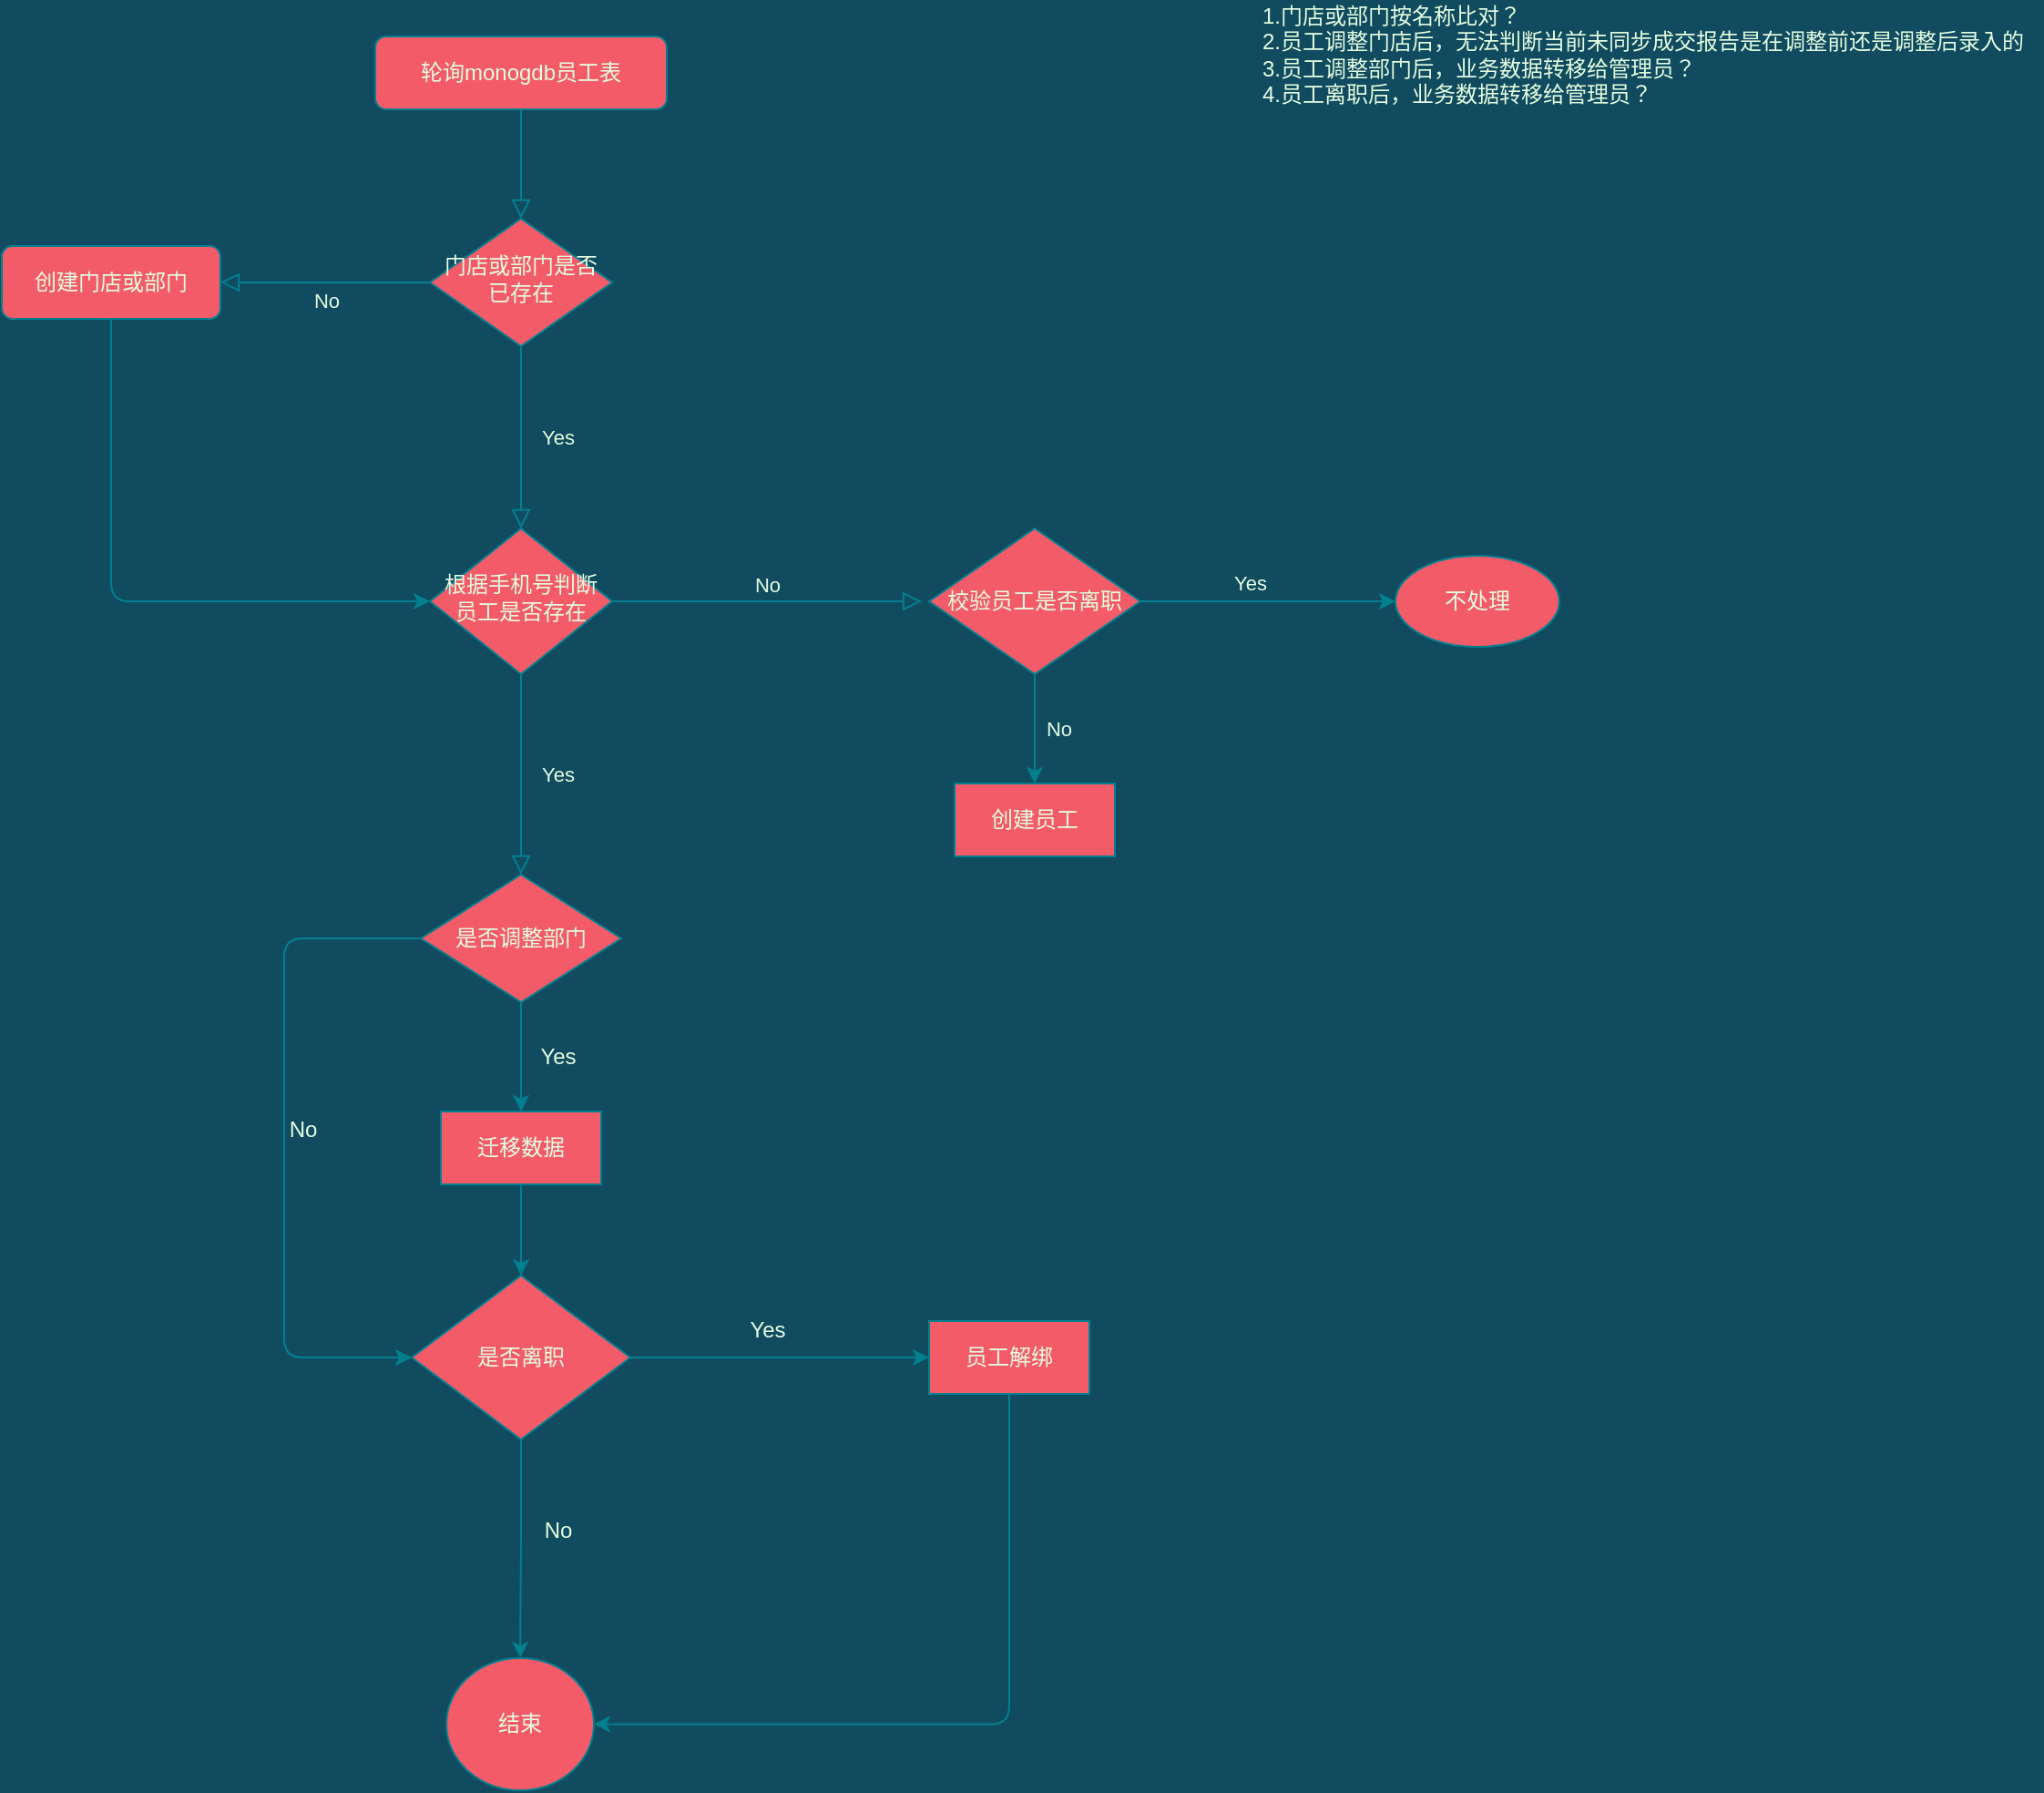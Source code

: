 <mxfile version="13.11.0" type="github">
  <diagram id="C5RBs43oDa-KdzZeNtuy" name="Page-1">
    <mxGraphModel dx="1426" dy="771" grid="1" gridSize="10" guides="1" tooltips="1" connect="1" arrows="1" fold="1" page="1" pageScale="1" pageWidth="1654" pageHeight="2336" background="#114B5F" math="0" shadow="0">
      <root>
        <mxCell id="WIyWlLk6GJQsqaUBKTNV-0" />
        <mxCell id="WIyWlLk6GJQsqaUBKTNV-1" parent="WIyWlLk6GJQsqaUBKTNV-0" />
        <mxCell id="WIyWlLk6GJQsqaUBKTNV-2" value="" style="rounded=0;html=1;jettySize=auto;orthogonalLoop=1;fontSize=11;endArrow=block;endFill=0;endSize=8;strokeWidth=1;shadow=0;labelBackgroundColor=none;edgeStyle=orthogonalEdgeStyle;strokeColor=#028090;fontColor=#E4FDE1;" parent="WIyWlLk6GJQsqaUBKTNV-1" source="WIyWlLk6GJQsqaUBKTNV-3" target="WIyWlLk6GJQsqaUBKTNV-6" edge="1">
          <mxGeometry relative="1" as="geometry" />
        </mxCell>
        <mxCell id="WIyWlLk6GJQsqaUBKTNV-3" value="轮询monogdb员工表" style="rounded=1;whiteSpace=wrap;html=1;fontSize=12;glass=0;strokeWidth=1;shadow=0;fillColor=#F45B69;strokeColor=#028090;fontColor=#E4FDE1;" parent="WIyWlLk6GJQsqaUBKTNV-1" vertex="1">
          <mxGeometry x="535" y="70" width="160" height="40" as="geometry" />
        </mxCell>
        <mxCell id="WIyWlLk6GJQsqaUBKTNV-4" value="Yes" style="rounded=0;html=1;jettySize=auto;orthogonalLoop=1;fontSize=11;endArrow=block;endFill=0;endSize=8;strokeWidth=1;shadow=0;labelBackgroundColor=none;edgeStyle=orthogonalEdgeStyle;strokeColor=#028090;fontColor=#E4FDE1;" parent="WIyWlLk6GJQsqaUBKTNV-1" source="WIyWlLk6GJQsqaUBKTNV-6" target="WIyWlLk6GJQsqaUBKTNV-10" edge="1">
          <mxGeometry y="20" relative="1" as="geometry">
            <mxPoint as="offset" />
          </mxGeometry>
        </mxCell>
        <mxCell id="WIyWlLk6GJQsqaUBKTNV-5" value="No" style="edgeStyle=orthogonalEdgeStyle;rounded=0;html=1;jettySize=auto;orthogonalLoop=1;fontSize=11;endArrow=block;endFill=0;endSize=8;strokeWidth=1;shadow=0;labelBackgroundColor=none;strokeColor=#028090;fontColor=#E4FDE1;" parent="WIyWlLk6GJQsqaUBKTNV-1" source="WIyWlLk6GJQsqaUBKTNV-6" target="WIyWlLk6GJQsqaUBKTNV-7" edge="1">
          <mxGeometry y="10" relative="1" as="geometry">
            <mxPoint as="offset" />
          </mxGeometry>
        </mxCell>
        <mxCell id="WIyWlLk6GJQsqaUBKTNV-6" value="门店或部门是否已存在" style="rhombus;whiteSpace=wrap;html=1;shadow=0;fontFamily=Helvetica;fontSize=12;align=center;strokeWidth=1;spacing=6;spacingTop=-4;fillColor=#F45B69;strokeColor=#028090;fontColor=#E4FDE1;" parent="WIyWlLk6GJQsqaUBKTNV-1" vertex="1">
          <mxGeometry x="565" y="170" width="100" height="70" as="geometry" />
        </mxCell>
        <mxCell id="KgP6qOmpHxI04-KH-3du-19" style="edgeStyle=orthogonalEdgeStyle;curved=0;rounded=1;sketch=0;orthogonalLoop=1;jettySize=auto;html=1;exitX=0.5;exitY=1;exitDx=0;exitDy=0;entryX=0;entryY=0.5;entryDx=0;entryDy=0;strokeColor=#028090;fillColor=#F45B69;fontColor=#E4FDE1;" edge="1" parent="WIyWlLk6GJQsqaUBKTNV-1" source="WIyWlLk6GJQsqaUBKTNV-7" target="WIyWlLk6GJQsqaUBKTNV-10">
          <mxGeometry relative="1" as="geometry">
            <Array as="points">
              <mxPoint x="390" y="380" />
            </Array>
          </mxGeometry>
        </mxCell>
        <mxCell id="WIyWlLk6GJQsqaUBKTNV-7" value="创建门店或部门" style="rounded=1;whiteSpace=wrap;html=1;fontSize=12;glass=0;strokeWidth=1;shadow=0;fillColor=#F45B69;strokeColor=#028090;fontColor=#E4FDE1;" parent="WIyWlLk6GJQsqaUBKTNV-1" vertex="1">
          <mxGeometry x="330" y="185" width="120" height="40" as="geometry" />
        </mxCell>
        <mxCell id="WIyWlLk6GJQsqaUBKTNV-8" value="Yes" style="rounded=0;html=1;jettySize=auto;orthogonalLoop=1;fontSize=11;endArrow=block;endFill=0;endSize=8;strokeWidth=1;shadow=0;labelBackgroundColor=none;edgeStyle=orthogonalEdgeStyle;strokeColor=#028090;fontColor=#E4FDE1;entryX=0.5;entryY=0;entryDx=0;entryDy=0;" parent="WIyWlLk6GJQsqaUBKTNV-1" source="WIyWlLk6GJQsqaUBKTNV-10" target="KgP6qOmpHxI04-KH-3du-21" edge="1">
          <mxGeometry y="20" relative="1" as="geometry">
            <mxPoint as="offset" />
            <mxPoint x="615" y="520" as="targetPoint" />
          </mxGeometry>
        </mxCell>
        <mxCell id="WIyWlLk6GJQsqaUBKTNV-9" value="No" style="edgeStyle=orthogonalEdgeStyle;rounded=0;html=1;jettySize=auto;orthogonalLoop=1;fontSize=11;endArrow=block;endFill=0;endSize=8;strokeWidth=1;shadow=0;labelBackgroundColor=none;strokeColor=#028090;fontColor=#E4FDE1;" parent="WIyWlLk6GJQsqaUBKTNV-1" source="WIyWlLk6GJQsqaUBKTNV-10" edge="1">
          <mxGeometry y="10" relative="1" as="geometry">
            <mxPoint as="offset" />
            <mxPoint x="835" y="380" as="targetPoint" />
          </mxGeometry>
        </mxCell>
        <mxCell id="WIyWlLk6GJQsqaUBKTNV-10" value="根据手机号判断员工是否存在" style="rhombus;whiteSpace=wrap;html=1;shadow=0;fontFamily=Helvetica;fontSize=12;align=center;strokeWidth=1;spacing=6;spacingTop=-4;fillColor=#F45B69;strokeColor=#028090;fontColor=#E4FDE1;" parent="WIyWlLk6GJQsqaUBKTNV-1" vertex="1">
          <mxGeometry x="565" y="340" width="100" height="80" as="geometry" />
        </mxCell>
        <mxCell id="KgP6qOmpHxI04-KH-3du-14" value="&lt;div&gt;1.门店或部门按名称比对？&lt;/div&gt;&lt;div&gt;2.员工调整门店后，无法判断当前未同步成交报告是在调整前还是调整后录入的&lt;/div&gt;&lt;div&gt;3.员工调整部门后，业务数据转移给管理员？&lt;/div&gt;&lt;div&gt;4.员工离职后，业务数据转移给管理员？&lt;/div&gt;" style="text;html=1;align=left;verticalAlign=middle;resizable=0;points=[];autosize=1;fontColor=#E4FDE1;" vertex="1" parent="WIyWlLk6GJQsqaUBKTNV-1">
          <mxGeometry x="1020" y="50" width="430" height="60" as="geometry" />
        </mxCell>
        <mxCell id="KgP6qOmpHxI04-KH-3du-38" value="" style="edgeStyle=orthogonalEdgeStyle;curved=0;rounded=1;sketch=0;orthogonalLoop=1;jettySize=auto;html=1;strokeColor=#028090;fillColor=#F45B69;fontColor=#E4FDE1;exitX=0.5;exitY=1;exitDx=0;exitDy=0;" edge="1" parent="WIyWlLk6GJQsqaUBKTNV-1" source="KgP6qOmpHxI04-KH-3du-46" target="KgP6qOmpHxI04-KH-3du-37">
          <mxGeometry relative="1" as="geometry" />
        </mxCell>
        <mxCell id="KgP6qOmpHxI04-KH-3du-47" value="" style="edgeStyle=orthogonalEdgeStyle;curved=0;rounded=1;sketch=0;orthogonalLoop=1;jettySize=auto;html=1;strokeColor=#028090;fillColor=#F45B69;fontColor=#E4FDE1;" edge="1" parent="WIyWlLk6GJQsqaUBKTNV-1" source="KgP6qOmpHxI04-KH-3du-21" target="KgP6qOmpHxI04-KH-3du-46">
          <mxGeometry relative="1" as="geometry" />
        </mxCell>
        <mxCell id="KgP6qOmpHxI04-KH-3du-49" style="edgeStyle=orthogonalEdgeStyle;curved=0;rounded=1;sketch=0;orthogonalLoop=1;jettySize=auto;html=1;exitX=0;exitY=0.5;exitDx=0;exitDy=0;entryX=0;entryY=0.5;entryDx=0;entryDy=0;strokeColor=#028090;fillColor=#F45B69;fontColor=#E4FDE1;" edge="1" parent="WIyWlLk6GJQsqaUBKTNV-1" source="KgP6qOmpHxI04-KH-3du-21" target="KgP6qOmpHxI04-KH-3du-37">
          <mxGeometry relative="1" as="geometry">
            <Array as="points">
              <mxPoint x="485" y="565" />
              <mxPoint x="485" y="795" />
            </Array>
          </mxGeometry>
        </mxCell>
        <mxCell id="KgP6qOmpHxI04-KH-3du-21" value="是否调整部门" style="rhombus;whiteSpace=wrap;html=1;rounded=0;shadow=0;sketch=0;strokeColor=#028090;fillColor=#F45B69;fontColor=#E4FDE1;" vertex="1" parent="WIyWlLk6GJQsqaUBKTNV-1">
          <mxGeometry x="560.01" y="530" width="110" height="70" as="geometry" />
        </mxCell>
        <mxCell id="KgP6qOmpHxI04-KH-3du-28" value="" style="edgeStyle=orthogonalEdgeStyle;curved=0;rounded=1;sketch=0;orthogonalLoop=1;jettySize=auto;html=1;strokeColor=#028090;fillColor=#F45B69;fontColor=#E4FDE1;" edge="1" parent="WIyWlLk6GJQsqaUBKTNV-1" source="KgP6qOmpHxI04-KH-3du-26" target="KgP6qOmpHxI04-KH-3du-27">
          <mxGeometry relative="1" as="geometry" />
        </mxCell>
        <mxCell id="KgP6qOmpHxI04-KH-3du-32" value="" style="edgeStyle=orthogonalEdgeStyle;curved=0;rounded=1;sketch=0;orthogonalLoop=1;jettySize=auto;html=1;strokeColor=#028090;fillColor=#F45B69;fontColor=#E4FDE1;" edge="1" parent="WIyWlLk6GJQsqaUBKTNV-1" source="KgP6qOmpHxI04-KH-3du-26" target="KgP6qOmpHxI04-KH-3du-31">
          <mxGeometry relative="1" as="geometry" />
        </mxCell>
        <mxCell id="KgP6qOmpHxI04-KH-3du-26" value="&lt;span&gt;校验员工是否离职&lt;/span&gt;" style="rhombus;whiteSpace=wrap;html=1;rounded=0;shadow=0;sketch=0;strokeColor=#028090;fillColor=#F45B69;fontColor=#E4FDE1;" vertex="1" parent="WIyWlLk6GJQsqaUBKTNV-1">
          <mxGeometry x="839" y="340" width="116" height="80" as="geometry" />
        </mxCell>
        <mxCell id="KgP6qOmpHxI04-KH-3du-27" value="不处理" style="ellipse;whiteSpace=wrap;html=1;rounded=0;shadow=0;fontColor=#E4FDE1;strokeColor=#028090;fillColor=#F45B69;sketch=0;" vertex="1" parent="WIyWlLk6GJQsqaUBKTNV-1">
          <mxGeometry x="1095" y="355" width="90" height="50" as="geometry" />
        </mxCell>
        <mxCell id="KgP6qOmpHxI04-KH-3du-31" value="创建员工" style="whiteSpace=wrap;html=1;rounded=0;shadow=0;fontColor=#E4FDE1;strokeColor=#028090;fillColor=#F45B69;sketch=0;" vertex="1" parent="WIyWlLk6GJQsqaUBKTNV-1">
          <mxGeometry x="853" y="480" width="88" height="40" as="geometry" />
        </mxCell>
        <mxCell id="KgP6qOmpHxI04-KH-3du-34" value="&lt;font style=&quot;font-size: 11px&quot;&gt;Yes&lt;/font&gt;" style="text;html=1;align=center;verticalAlign=middle;resizable=0;points=[];autosize=1;fontColor=#E4FDE1;" vertex="1" parent="WIyWlLk6GJQsqaUBKTNV-1">
          <mxGeometry x="1000" y="360" width="30" height="20" as="geometry" />
        </mxCell>
        <mxCell id="KgP6qOmpHxI04-KH-3du-35" value="&lt;font style=&quot;font-size: 11px&quot;&gt;No&lt;/font&gt;" style="text;html=1;align=center;verticalAlign=middle;resizable=0;points=[];autosize=1;fontColor=#E4FDE1;" vertex="1" parent="WIyWlLk6GJQsqaUBKTNV-1">
          <mxGeometry x="895" y="440" width="30" height="20" as="geometry" />
        </mxCell>
        <mxCell id="KgP6qOmpHxI04-KH-3du-40" value="" style="edgeStyle=orthogonalEdgeStyle;curved=0;rounded=1;sketch=0;orthogonalLoop=1;jettySize=auto;html=1;strokeColor=#028090;fillColor=#F45B69;fontColor=#E4FDE1;" edge="1" parent="WIyWlLk6GJQsqaUBKTNV-1" source="KgP6qOmpHxI04-KH-3du-37">
          <mxGeometry relative="1" as="geometry">
            <mxPoint x="839" y="795" as="targetPoint" />
          </mxGeometry>
        </mxCell>
        <mxCell id="KgP6qOmpHxI04-KH-3du-44" value="" style="edgeStyle=orthogonalEdgeStyle;curved=0;rounded=1;sketch=0;orthogonalLoop=1;jettySize=auto;html=1;strokeColor=#028090;fillColor=#F45B69;fontColor=#E4FDE1;" edge="1" parent="WIyWlLk6GJQsqaUBKTNV-1" source="KgP6qOmpHxI04-KH-3du-37" target="KgP6qOmpHxI04-KH-3du-43">
          <mxGeometry relative="1" as="geometry" />
        </mxCell>
        <mxCell id="KgP6qOmpHxI04-KH-3du-37" value="是否离职" style="rhombus;whiteSpace=wrap;html=1;rounded=0;shadow=0;fontColor=#E4FDE1;strokeColor=#028090;fillColor=#F45B69;sketch=0;" vertex="1" parent="WIyWlLk6GJQsqaUBKTNV-1">
          <mxGeometry x="555" y="750" width="120" height="90" as="geometry" />
        </mxCell>
        <mxCell id="KgP6qOmpHxI04-KH-3du-41" value="Yes" style="text;html=1;align=center;verticalAlign=middle;resizable=0;points=[];autosize=1;fontColor=#E4FDE1;" vertex="1" parent="WIyWlLk6GJQsqaUBKTNV-1">
          <mxGeometry x="730" y="770" width="40" height="20" as="geometry" />
        </mxCell>
        <mxCell id="KgP6qOmpHxI04-KH-3du-43" value="结束" style="ellipse;whiteSpace=wrap;html=1;rounded=0;shadow=0;fontColor=#E4FDE1;strokeColor=#028090;fillColor=#F45B69;sketch=0;" vertex="1" parent="WIyWlLk6GJQsqaUBKTNV-1">
          <mxGeometry x="574" y="960" width="81" height="72.5" as="geometry" />
        </mxCell>
        <mxCell id="KgP6qOmpHxI04-KH-3du-45" value="No" style="text;html=1;align=center;verticalAlign=middle;resizable=0;points=[];autosize=1;fontColor=#E4FDE1;" vertex="1" parent="WIyWlLk6GJQsqaUBKTNV-1">
          <mxGeometry x="620" y="880" width="30" height="20" as="geometry" />
        </mxCell>
        <mxCell id="KgP6qOmpHxI04-KH-3du-46" value="迁移数据" style="whiteSpace=wrap;html=1;rounded=0;shadow=0;fontColor=#E4FDE1;strokeColor=#028090;fillColor=#F45B69;sketch=0;" vertex="1" parent="WIyWlLk6GJQsqaUBKTNV-1">
          <mxGeometry x="571.01" y="660" width="88" height="40" as="geometry" />
        </mxCell>
        <mxCell id="KgP6qOmpHxI04-KH-3du-48" value="Yes" style="text;html=1;align=center;verticalAlign=middle;resizable=0;points=[];autosize=1;fontColor=#E4FDE1;" vertex="1" parent="WIyWlLk6GJQsqaUBKTNV-1">
          <mxGeometry x="615" y="620" width="40" height="20" as="geometry" />
        </mxCell>
        <mxCell id="KgP6qOmpHxI04-KH-3du-50" value="No" style="text;html=1;align=center;verticalAlign=middle;resizable=0;points=[];autosize=1;fontColor=#E4FDE1;" vertex="1" parent="WIyWlLk6GJQsqaUBKTNV-1">
          <mxGeometry x="480" y="660" width="30" height="20" as="geometry" />
        </mxCell>
        <mxCell id="KgP6qOmpHxI04-KH-3du-52" style="edgeStyle=orthogonalEdgeStyle;curved=0;rounded=1;sketch=0;orthogonalLoop=1;jettySize=auto;html=1;entryX=1;entryY=0.5;entryDx=0;entryDy=0;strokeColor=#028090;fillColor=#F45B69;fontColor=#E4FDE1;" edge="1" parent="WIyWlLk6GJQsqaUBKTNV-1" source="KgP6qOmpHxI04-KH-3du-51" target="KgP6qOmpHxI04-KH-3du-43">
          <mxGeometry relative="1" as="geometry">
            <Array as="points">
              <mxPoint x="883" y="996" />
            </Array>
          </mxGeometry>
        </mxCell>
        <mxCell id="KgP6qOmpHxI04-KH-3du-51" value="员工解绑" style="whiteSpace=wrap;html=1;rounded=0;shadow=0;fontColor=#E4FDE1;strokeColor=#028090;fillColor=#F45B69;sketch=0;" vertex="1" parent="WIyWlLk6GJQsqaUBKTNV-1">
          <mxGeometry x="839" y="775" width="88" height="40" as="geometry" />
        </mxCell>
      </root>
    </mxGraphModel>
  </diagram>
</mxfile>
